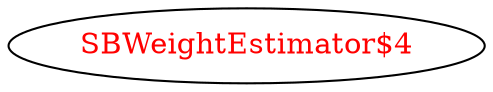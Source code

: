 digraph dependencyGraph {
 concentrate=true;
 ranksep="2.0";
 rankdir="LR"; 
 splines="ortho";
"SBWeightEstimator$4" [fontcolor="red"];
}